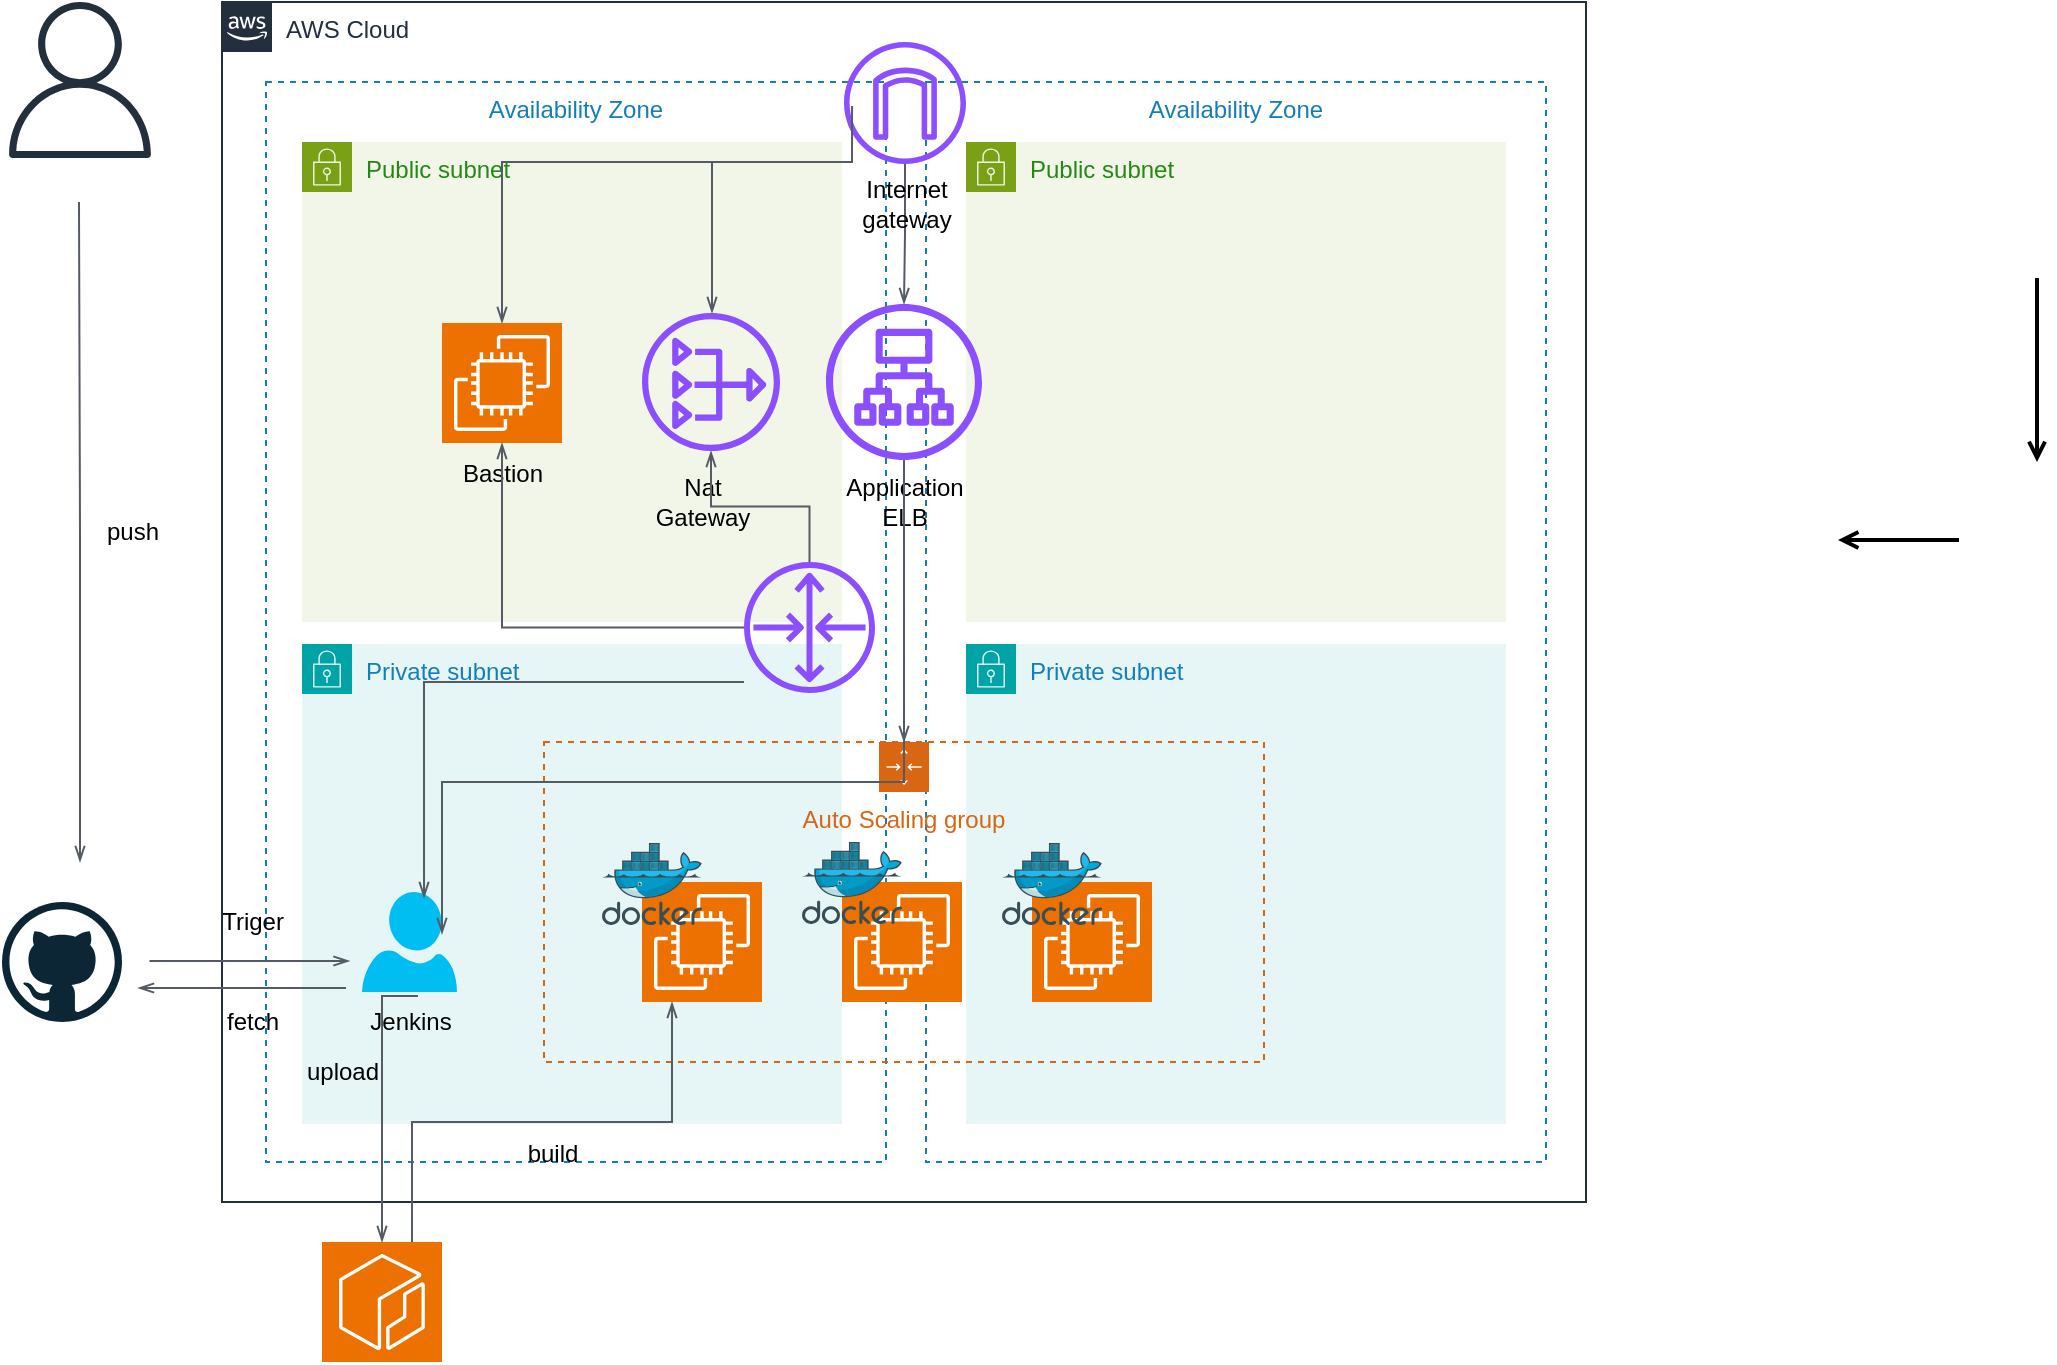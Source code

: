 <mxfile version="24.7.17">
  <diagram id="Ht1M8jgEwFfnCIfOTk4-" name="Page-1">
    <mxGraphModel dx="1434" dy="746" grid="0" gridSize="10" guides="1" tooltips="1" connect="1" arrows="1" fold="1" page="1" pageScale="1" pageWidth="1169" pageHeight="827" math="0" shadow="0">
      <root>
        <mxCell id="0" />
        <mxCell id="1" parent="0" />
        <mxCell id="UEzPUAAOIrF-is8g5C7q-74" value="AWS Cloud" style="points=[[0,0],[0.25,0],[0.5,0],[0.75,0],[1,0],[1,0.25],[1,0.5],[1,0.75],[1,1],[0.75,1],[0.5,1],[0.25,1],[0,1],[0,0.75],[0,0.5],[0,0.25]];outlineConnect=0;gradientColor=none;html=1;whiteSpace=wrap;fontSize=12;fontStyle=0;shape=mxgraph.aws4.group;grIcon=mxgraph.aws4.group_aws_cloud_alt;strokeColor=#232F3E;fillColor=none;verticalAlign=top;align=left;spacingLeft=30;fontColor=#232F3E;dashed=0;labelBackgroundColor=#ffffff;container=1;pointerEvents=0;collapsible=0;recursiveResize=0;" parent="1" vertex="1">
          <mxGeometry x="150" y="80" width="682" height="600" as="geometry" />
        </mxCell>
        <mxCell id="sERwAICpF4JVZZaVQD4F-4" value="Availability Zone" style="fillColor=none;strokeColor=#147EBA;dashed=1;verticalAlign=top;fontStyle=0;fontColor=#147EBA;whiteSpace=wrap;html=1;" vertex="1" parent="UEzPUAAOIrF-is8g5C7q-74">
          <mxGeometry x="22" y="40" width="310" height="540" as="geometry" />
        </mxCell>
        <mxCell id="sERwAICpF4JVZZaVQD4F-5" value="Availability Zone" style="fillColor=none;strokeColor=#147EBA;dashed=1;verticalAlign=top;fontStyle=0;fontColor=#147EBA;whiteSpace=wrap;html=1;" vertex="1" parent="UEzPUAAOIrF-is8g5C7q-74">
          <mxGeometry x="352" y="40" width="310" height="540" as="geometry" />
        </mxCell>
        <mxCell id="sERwAICpF4JVZZaVQD4F-6" value="Private subnet" style="points=[[0,0],[0.25,0],[0.5,0],[0.75,0],[1,0],[1,0.25],[1,0.5],[1,0.75],[1,1],[0.75,1],[0.5,1],[0.25,1],[0,1],[0,0.75],[0,0.5],[0,0.25]];outlineConnect=0;gradientColor=none;html=1;whiteSpace=wrap;fontSize=12;fontStyle=0;container=1;pointerEvents=0;collapsible=0;recursiveResize=0;shape=mxgraph.aws4.group;grIcon=mxgraph.aws4.group_security_group;grStroke=0;strokeColor=#00A4A6;fillColor=#E6F6F7;verticalAlign=top;align=left;spacingLeft=30;fontColor=#147EBA;dashed=0;" vertex="1" parent="UEzPUAAOIrF-is8g5C7q-74">
          <mxGeometry x="40" y="321" width="270" height="240" as="geometry" />
        </mxCell>
        <mxCell id="sERwAICpF4JVZZaVQD4F-29" value="Jenkins" style="text;html=1;align=center;verticalAlign=middle;resizable=0;points=[];autosize=1;strokeColor=none;fillColor=none;" vertex="1" parent="sERwAICpF4JVZZaVQD4F-6">
          <mxGeometry x="23.75" y="174" width="60" height="30" as="geometry" />
        </mxCell>
        <mxCell id="sERwAICpF4JVZZaVQD4F-41" value="" style="edgeStyle=orthogonalEdgeStyle;html=1;endArrow=openThin;elbow=vertical;startArrow=none;endFill=0;strokeColor=#545B64;rounded=0;" edge="1" parent="sERwAICpF4JVZZaVQD4F-6">
          <mxGeometry width="100" relative="1" as="geometry">
            <mxPoint x="-76.25" y="158.5" as="sourcePoint" />
            <mxPoint x="23.75" y="158.5" as="targetPoint" />
          </mxGeometry>
        </mxCell>
        <mxCell id="sERwAICpF4JVZZaVQD4F-7" value="Private subnet" style="points=[[0,0],[0.25,0],[0.5,0],[0.75,0],[1,0],[1,0.25],[1,0.5],[1,0.75],[1,1],[0.75,1],[0.5,1],[0.25,1],[0,1],[0,0.75],[0,0.5],[0,0.25]];outlineConnect=0;gradientColor=none;html=1;whiteSpace=wrap;fontSize=12;fontStyle=0;container=1;pointerEvents=0;collapsible=0;recursiveResize=0;shape=mxgraph.aws4.group;grIcon=mxgraph.aws4.group_security_group;grStroke=0;strokeColor=#00A4A6;fillColor=#E6F6F7;verticalAlign=top;align=left;spacingLeft=30;fontColor=#147EBA;dashed=0;" vertex="1" parent="UEzPUAAOIrF-is8g5C7q-74">
          <mxGeometry x="372" y="321" width="270" height="240" as="geometry" />
        </mxCell>
        <mxCell id="sERwAICpF4JVZZaVQD4F-8" value="Public subnet" style="points=[[0,0],[0.25,0],[0.5,0],[0.75,0],[1,0],[1,0.25],[1,0.5],[1,0.75],[1,1],[0.75,1],[0.5,1],[0.25,1],[0,1],[0,0.75],[0,0.5],[0,0.25]];outlineConnect=0;gradientColor=none;html=1;whiteSpace=wrap;fontSize=12;fontStyle=0;container=1;pointerEvents=0;collapsible=0;recursiveResize=0;shape=mxgraph.aws4.group;grIcon=mxgraph.aws4.group_security_group;grStroke=0;strokeColor=#7AA116;fillColor=#F2F6E8;verticalAlign=top;align=left;spacingLeft=30;fontColor=#248814;dashed=0;" vertex="1" parent="UEzPUAAOIrF-is8g5C7q-74">
          <mxGeometry x="40" y="70" width="270" height="240" as="geometry" />
        </mxCell>
        <mxCell id="sERwAICpF4JVZZaVQD4F-16" value="" style="sketch=0;points=[[0,0,0],[0.25,0,0],[0.5,0,0],[0.75,0,0],[1,0,0],[0,1,0],[0.25,1,0],[0.5,1,0],[0.75,1,0],[1,1,0],[0,0.25,0],[0,0.5,0],[0,0.75,0],[1,0.25,0],[1,0.5,0],[1,0.75,0]];outlineConnect=0;fontColor=#232F3E;fillColor=#ED7100;strokeColor=#ffffff;dashed=0;verticalLabelPosition=bottom;verticalAlign=top;align=center;html=1;fontSize=12;fontStyle=0;aspect=fixed;shape=mxgraph.aws4.resourceIcon;resIcon=mxgraph.aws4.ec2;" vertex="1" parent="sERwAICpF4JVZZaVQD4F-8">
          <mxGeometry x="70" y="90.5" width="60" height="60" as="geometry" />
        </mxCell>
        <mxCell id="sERwAICpF4JVZZaVQD4F-25" value="Bastion" style="text;html=1;align=center;verticalAlign=middle;resizable=0;points=[];autosize=1;strokeColor=none;fillColor=none;" vertex="1" parent="sERwAICpF4JVZZaVQD4F-8">
          <mxGeometry x="70" y="150.5" width="60" height="30" as="geometry" />
        </mxCell>
        <mxCell id="sERwAICpF4JVZZaVQD4F-15" value="" style="sketch=0;outlineConnect=0;fontColor=#232F3E;gradientColor=none;fillColor=#8C4FFF;strokeColor=none;dashed=0;verticalLabelPosition=bottom;verticalAlign=top;align=center;html=1;fontSize=12;fontStyle=0;aspect=fixed;pointerEvents=1;shape=mxgraph.aws4.nat_gateway;" vertex="1" parent="sERwAICpF4JVZZaVQD4F-8">
          <mxGeometry x="170" y="85.5" width="69" height="69" as="geometry" />
        </mxCell>
        <mxCell id="sERwAICpF4JVZZaVQD4F-9" value="Public subnet" style="points=[[0,0],[0.25,0],[0.5,0],[0.75,0],[1,0],[1,0.25],[1,0.5],[1,0.75],[1,1],[0.75,1],[0.5,1],[0.25,1],[0,1],[0,0.75],[0,0.5],[0,0.25]];outlineConnect=0;gradientColor=none;html=1;whiteSpace=wrap;fontSize=12;fontStyle=0;container=1;pointerEvents=0;collapsible=0;recursiveResize=0;shape=mxgraph.aws4.group;grIcon=mxgraph.aws4.group_security_group;grStroke=0;strokeColor=#7AA116;fillColor=#F2F6E8;verticalAlign=top;align=left;spacingLeft=30;fontColor=#248814;dashed=0;" vertex="1" parent="UEzPUAAOIrF-is8g5C7q-74">
          <mxGeometry x="372" y="70" width="270" height="240" as="geometry" />
        </mxCell>
        <mxCell id="sERwAICpF4JVZZaVQD4F-10" value="" style="sketch=0;outlineConnect=0;fontColor=#232F3E;gradientColor=none;fillColor=#8C4FFF;strokeColor=none;dashed=0;verticalLabelPosition=bottom;verticalAlign=top;align=center;html=1;fontSize=12;fontStyle=0;aspect=fixed;pointerEvents=1;shape=mxgraph.aws4.application_load_balancer;" vertex="1" parent="UEzPUAAOIrF-is8g5C7q-74">
          <mxGeometry x="302" y="151" width="78" height="78" as="geometry" />
        </mxCell>
        <mxCell id="sERwAICpF4JVZZaVQD4F-11" value="Auto Scaling group" style="points=[[0,0],[0.25,0],[0.5,0],[0.75,0],[1,0],[1,0.25],[1,0.5],[1,0.75],[1,1],[0.75,1],[0.5,1],[0.25,1],[0,1],[0,0.75],[0,0.5],[0,0.25]];outlineConnect=0;gradientColor=none;html=1;whiteSpace=wrap;fontSize=12;fontStyle=0;container=1;pointerEvents=0;collapsible=0;recursiveResize=0;shape=mxgraph.aws4.groupCenter;grIcon=mxgraph.aws4.group_auto_scaling_group;grStroke=1;strokeColor=#D86613;fillColor=none;verticalAlign=top;align=center;fontColor=#D86613;dashed=1;spacingTop=25;" vertex="1" parent="UEzPUAAOIrF-is8g5C7q-74">
          <mxGeometry x="161" y="370" width="360" height="160" as="geometry" />
        </mxCell>
        <mxCell id="sERwAICpF4JVZZaVQD4F-13" value="" style="sketch=0;points=[[0,0,0],[0.25,0,0],[0.5,0,0],[0.75,0,0],[1,0,0],[0,1,0],[0.25,1,0],[0.5,1,0],[0.75,1,0],[1,1,0],[0,0.25,0],[0,0.5,0],[0,0.75,0],[1,0.25,0],[1,0.5,0],[1,0.75,0]];outlineConnect=0;fontColor=#232F3E;fillColor=#ED7100;strokeColor=#ffffff;dashed=0;verticalLabelPosition=bottom;verticalAlign=top;align=center;html=1;fontSize=12;fontStyle=0;aspect=fixed;shape=mxgraph.aws4.resourceIcon;resIcon=mxgraph.aws4.ec2;" vertex="1" parent="sERwAICpF4JVZZaVQD4F-11">
          <mxGeometry x="149" y="70" width="60" height="60" as="geometry" />
        </mxCell>
        <mxCell id="sERwAICpF4JVZZaVQD4F-14" value="" style="sketch=0;points=[[0,0,0],[0.25,0,0],[0.5,0,0],[0.75,0,0],[1,0,0],[0,1,0],[0.25,1,0],[0.5,1,0],[0.75,1,0],[1,1,0],[0,0.25,0],[0,0.5,0],[0,0.75,0],[1,0.25,0],[1,0.5,0],[1,0.75,0]];outlineConnect=0;fontColor=#232F3E;fillColor=#ED7100;strokeColor=#ffffff;dashed=0;verticalLabelPosition=bottom;verticalAlign=top;align=center;html=1;fontSize=12;fontStyle=0;aspect=fixed;shape=mxgraph.aws4.resourceIcon;resIcon=mxgraph.aws4.ec2;" vertex="1" parent="sERwAICpF4JVZZaVQD4F-11">
          <mxGeometry x="244" y="70" width="60" height="60" as="geometry" />
        </mxCell>
        <mxCell id="sERwAICpF4JVZZaVQD4F-22" value="" style="image;sketch=0;aspect=fixed;html=1;points=[];align=center;fontSize=12;image=img/lib/mscae/Docker.svg;" vertex="1" parent="sERwAICpF4JVZZaVQD4F-11">
          <mxGeometry x="129" y="50" width="50" height="41" as="geometry" />
        </mxCell>
        <mxCell id="sERwAICpF4JVZZaVQD4F-1" value="" style="sketch=0;points=[[0,0,0],[0.25,0,0],[0.5,0,0],[0.75,0,0],[1,0,0],[0,1,0],[0.25,1,0],[0.5,1,0],[0.75,1,0],[1,1,0],[0,0.25,0],[0,0.5,0],[0,0.75,0],[1,0.25,0],[1,0.5,0],[1,0.75,0]];outlineConnect=0;fontColor=#232F3E;fillColor=#ED7100;strokeColor=#ffffff;dashed=0;verticalLabelPosition=bottom;verticalAlign=top;align=center;html=1;fontSize=12;fontStyle=0;aspect=fixed;shape=mxgraph.aws4.resourceIcon;resIcon=mxgraph.aws4.ec2;" vertex="1" parent="UEzPUAAOIrF-is8g5C7q-74">
          <mxGeometry x="210" y="440" width="60" height="60" as="geometry" />
        </mxCell>
        <mxCell id="sERwAICpF4JVZZaVQD4F-18" value="" style="sketch=0;outlineConnect=0;fontColor=#232F3E;gradientColor=none;fillColor=#8C4FFF;strokeColor=none;dashed=0;verticalLabelPosition=bottom;verticalAlign=top;align=center;html=1;fontSize=12;fontStyle=0;aspect=fixed;pointerEvents=1;shape=mxgraph.aws4.internet_gateway;" vertex="1" parent="UEzPUAAOIrF-is8g5C7q-74">
          <mxGeometry x="311" y="20" width="61" height="61" as="geometry" />
        </mxCell>
        <mxCell id="sERwAICpF4JVZZaVQD4F-19" value="" style="sketch=0;outlineConnect=0;fontColor=#232F3E;gradientColor=none;fillColor=#8C4FFF;strokeColor=none;dashed=0;verticalLabelPosition=bottom;verticalAlign=top;align=center;html=1;fontSize=12;fontStyle=0;aspect=fixed;pointerEvents=1;shape=mxgraph.aws4.router;" vertex="1" parent="UEzPUAAOIrF-is8g5C7q-74">
          <mxGeometry x="261" y="280" width="65.5" height="65.5" as="geometry" />
        </mxCell>
        <mxCell id="sERwAICpF4JVZZaVQD4F-20" value="" style="verticalLabelPosition=bottom;html=1;verticalAlign=top;align=center;strokeColor=none;fillColor=#00BEF2;shape=mxgraph.azure.user;" vertex="1" parent="UEzPUAAOIrF-is8g5C7q-74">
          <mxGeometry x="70" y="445" width="47.5" height="50" as="geometry" />
        </mxCell>
        <mxCell id="sERwAICpF4JVZZaVQD4F-21" value="" style="image;sketch=0;aspect=fixed;html=1;points=[];align=center;fontSize=12;image=img/lib/mscae/Docker.svg;" vertex="1" parent="UEzPUAAOIrF-is8g5C7q-74">
          <mxGeometry x="190" y="420.5" width="50" height="41" as="geometry" />
        </mxCell>
        <mxCell id="sERwAICpF4JVZZaVQD4F-23" value="" style="image;sketch=0;aspect=fixed;html=1;points=[];align=center;fontSize=12;image=img/lib/mscae/Docker.svg;" vertex="1" parent="UEzPUAAOIrF-is8g5C7q-74">
          <mxGeometry x="390" y="420.5" width="50" height="41" as="geometry" />
        </mxCell>
        <mxCell id="sERwAICpF4JVZZaVQD4F-24" value="" style="edgeStyle=orthogonalEdgeStyle;html=1;endArrow=openThin;elbow=vertical;startArrow=none;endFill=0;strokeColor=#545B64;rounded=0;" edge="1" parent="UEzPUAAOIrF-is8g5C7q-74" source="sERwAICpF4JVZZaVQD4F-18" target="sERwAICpF4JVZZaVQD4F-10">
          <mxGeometry width="100" relative="1" as="geometry">
            <mxPoint x="-210" y="170" as="sourcePoint" />
            <mxPoint x="-110" y="170" as="targetPoint" />
          </mxGeometry>
        </mxCell>
        <mxCell id="sERwAICpF4JVZZaVQD4F-26" value="Nat&lt;div&gt;Gateway&lt;/div&gt;" style="text;html=1;align=center;verticalAlign=middle;resizable=0;points=[];autosize=1;strokeColor=none;fillColor=none;" vertex="1" parent="UEzPUAAOIrF-is8g5C7q-74">
          <mxGeometry x="204.5" y="230" width="70" height="40" as="geometry" />
        </mxCell>
        <mxCell id="sERwAICpF4JVZZaVQD4F-27" value="Application&lt;div&gt;ELB&lt;/div&gt;" style="text;html=1;align=center;verticalAlign=middle;resizable=0;points=[];autosize=1;strokeColor=none;fillColor=none;" vertex="1" parent="UEzPUAAOIrF-is8g5C7q-74">
          <mxGeometry x="301" y="230" width="80" height="40" as="geometry" />
        </mxCell>
        <mxCell id="sERwAICpF4JVZZaVQD4F-28" value="Internet&lt;div&gt;gateway&lt;/div&gt;" style="text;html=1;align=center;verticalAlign=middle;resizable=0;points=[];autosize=1;strokeColor=none;fillColor=none;" vertex="1" parent="UEzPUAAOIrF-is8g5C7q-74">
          <mxGeometry x="306.5" y="81" width="70" height="40" as="geometry" />
        </mxCell>
        <mxCell id="sERwAICpF4JVZZaVQD4F-30" value="" style="edgeStyle=orthogonalEdgeStyle;html=1;endArrow=openThin;elbow=vertical;startArrow=none;endFill=0;strokeColor=#545B64;rounded=0;" edge="1" parent="UEzPUAAOIrF-is8g5C7q-74" source="sERwAICpF4JVZZaVQD4F-18" target="sERwAICpF4JVZZaVQD4F-15">
          <mxGeometry width="100" relative="1" as="geometry">
            <mxPoint x="352" y="91" as="sourcePoint" />
            <mxPoint x="351" y="161" as="targetPoint" />
            <Array as="points">
              <mxPoint x="245" y="80" />
            </Array>
          </mxGeometry>
        </mxCell>
        <mxCell id="sERwAICpF4JVZZaVQD4F-31" value="" style="edgeStyle=orthogonalEdgeStyle;html=1;endArrow=openThin;elbow=vertical;startArrow=none;endFill=0;strokeColor=#545B64;rounded=0;entryX=0.5;entryY=0;entryDx=0;entryDy=0;entryPerimeter=0;exitX=0.066;exitY=0.525;exitDx=0;exitDy=0;exitPerimeter=0;" edge="1" parent="UEzPUAAOIrF-is8g5C7q-74" source="sERwAICpF4JVZZaVQD4F-18" target="sERwAICpF4JVZZaVQD4F-16">
          <mxGeometry width="100" relative="1" as="geometry">
            <mxPoint x="321" y="61" as="sourcePoint" />
            <mxPoint x="255" y="166" as="targetPoint" />
            <Array as="points">
              <mxPoint x="315" y="80" />
              <mxPoint x="140" y="80" />
            </Array>
          </mxGeometry>
        </mxCell>
        <mxCell id="sERwAICpF4JVZZaVQD4F-33" value="" style="edgeStyle=orthogonalEdgeStyle;html=1;endArrow=openThin;elbow=vertical;startArrow=none;endFill=0;strokeColor=#545B64;rounded=0;entryX=0.5;entryY=0;entryDx=0;entryDy=0;" edge="1" parent="UEzPUAAOIrF-is8g5C7q-74" source="sERwAICpF4JVZZaVQD4F-27" target="sERwAICpF4JVZZaVQD4F-11">
          <mxGeometry width="100" relative="1" as="geometry">
            <mxPoint x="352" y="91" as="sourcePoint" />
            <mxPoint x="351" y="161" as="targetPoint" />
          </mxGeometry>
        </mxCell>
        <mxCell id="sERwAICpF4JVZZaVQD4F-35" value="" style="edgeStyle=orthogonalEdgeStyle;html=1;endArrow=openThin;elbow=vertical;startArrow=none;endFill=0;strokeColor=#545B64;rounded=0;" edge="1" parent="UEzPUAAOIrF-is8g5C7q-74" source="sERwAICpF4JVZZaVQD4F-19" target="sERwAICpF4JVZZaVQD4F-16">
          <mxGeometry width="100" relative="1" as="geometry">
            <mxPoint x="160" y="340" as="sourcePoint" />
            <mxPoint x="260" y="340" as="targetPoint" />
          </mxGeometry>
        </mxCell>
        <mxCell id="sERwAICpF4JVZZaVQD4F-36" value="" style="edgeStyle=orthogonalEdgeStyle;html=1;endArrow=none;elbow=vertical;startArrow=openThin;startFill=0;strokeColor=#545B64;rounded=0;" edge="1" parent="UEzPUAAOIrF-is8g5C7q-74" source="sERwAICpF4JVZZaVQD4F-15" target="sERwAICpF4JVZZaVQD4F-19">
          <mxGeometry width="100" relative="1" as="geometry">
            <mxPoint x="160" y="340" as="sourcePoint" />
            <mxPoint x="260" y="340" as="targetPoint" />
          </mxGeometry>
        </mxCell>
        <mxCell id="sERwAICpF4JVZZaVQD4F-37" value="" style="edgeStyle=orthogonalEdgeStyle;html=1;endArrow=openThin;elbow=vertical;startArrow=none;endFill=0;strokeColor=#545B64;rounded=0;entryX=0.653;entryY=0.06;entryDx=0;entryDy=0;entryPerimeter=0;" edge="1" parent="UEzPUAAOIrF-is8g5C7q-74" source="sERwAICpF4JVZZaVQD4F-19" target="sERwAICpF4JVZZaVQD4F-20">
          <mxGeometry width="100" relative="1" as="geometry">
            <mxPoint x="160" y="340" as="sourcePoint" />
            <mxPoint x="260" y="340" as="targetPoint" />
            <Array as="points">
              <mxPoint x="101" y="340" />
            </Array>
          </mxGeometry>
        </mxCell>
        <mxCell id="sERwAICpF4JVZZaVQD4F-38" value="" style="edgeStyle=orthogonalEdgeStyle;html=1;endArrow=none;elbow=vertical;startArrow=openThin;startFill=0;strokeColor=#545B64;rounded=0;exitX=0.842;exitY=0.42;exitDx=0;exitDy=0;exitPerimeter=0;" edge="1" parent="UEzPUAAOIrF-is8g5C7q-74" source="sERwAICpF4JVZZaVQD4F-20" target="sERwAICpF4JVZZaVQD4F-10">
          <mxGeometry width="100" relative="1" as="geometry">
            <mxPoint x="160" y="340" as="sourcePoint" />
            <mxPoint x="260" y="340" as="targetPoint" />
            <Array as="points">
              <mxPoint x="110" y="390" />
              <mxPoint x="341" y="390" />
            </Array>
          </mxGeometry>
        </mxCell>
        <mxCell id="sERwAICpF4JVZZaVQD4F-42" value="Triger" style="text;html=1;align=center;verticalAlign=middle;resizable=0;points=[];autosize=1;strokeColor=none;fillColor=none;" vertex="1" parent="UEzPUAAOIrF-is8g5C7q-74">
          <mxGeometry x="-10" y="445" width="50" height="30" as="geometry" />
        </mxCell>
        <mxCell id="sERwAICpF4JVZZaVQD4F-43" value="fetch" style="text;html=1;align=center;verticalAlign=middle;resizable=0;points=[];autosize=1;strokeColor=none;fillColor=none;" vertex="1" parent="UEzPUAAOIrF-is8g5C7q-74">
          <mxGeometry x="-10" y="495" width="50" height="30" as="geometry" />
        </mxCell>
        <mxCell id="sERwAICpF4JVZZaVQD4F-47" value="build" style="text;html=1;align=center;verticalAlign=middle;resizable=0;points=[];autosize=1;strokeColor=none;fillColor=none;" vertex="1" parent="UEzPUAAOIrF-is8g5C7q-74">
          <mxGeometry x="140" y="561" width="50" height="30" as="geometry" />
        </mxCell>
        <mxCell id="sERwAICpF4JVZZaVQD4F-51" value="upload" style="text;html=1;align=center;verticalAlign=middle;resizable=0;points=[];autosize=1;strokeColor=none;fillColor=none;" vertex="1" parent="UEzPUAAOIrF-is8g5C7q-74">
          <mxGeometry x="30" y="520" width="60" height="30" as="geometry" />
        </mxCell>
        <mxCell id="UEzPUAAOIrF-is8g5C7q-104" style="edgeStyle=orthogonalEdgeStyle;rounded=0;orthogonalLoop=1;jettySize=auto;html=1;endArrow=open;endFill=0;strokeWidth=2;" parent="1" edge="1">
          <mxGeometry relative="1" as="geometry">
            <mxPoint x="1057.5" y="218" as="sourcePoint" />
            <mxPoint x="1057.5" y="310" as="targetPoint" />
          </mxGeometry>
        </mxCell>
        <mxCell id="UEzPUAAOIrF-is8g5C7q-101" value="" style="edgeStyle=orthogonalEdgeStyle;rounded=0;orthogonalLoop=1;jettySize=auto;html=1;endArrow=open;endFill=0;strokeWidth=2;" parent="1" edge="1">
          <mxGeometry relative="1" as="geometry">
            <mxPoint x="1018.5" y="349" as="sourcePoint" />
            <mxPoint x="958" y="349" as="targetPoint" />
          </mxGeometry>
        </mxCell>
        <mxCell id="sERwAICpF4JVZZaVQD4F-17" value="" style="dashed=0;outlineConnect=0;html=1;align=center;labelPosition=center;verticalLabelPosition=bottom;verticalAlign=top;shape=mxgraph.weblogos.github" vertex="1" parent="1">
          <mxGeometry x="40" y="530" width="60" height="60" as="geometry" />
        </mxCell>
        <mxCell id="sERwAICpF4JVZZaVQD4F-40" value="" style="edgeStyle=orthogonalEdgeStyle;html=1;endArrow=none;elbow=vertical;startArrow=openThin;startFill=0;strokeColor=#545B64;rounded=0;entryX=0.171;entryY=-0.067;entryDx=0;entryDy=0;entryPerimeter=0;" edge="1" parent="1">
          <mxGeometry width="100" relative="1" as="geometry">
            <mxPoint x="108" y="573" as="sourcePoint" />
            <mxPoint x="212.01" y="572.99" as="targetPoint" />
            <Array as="points">
              <mxPoint x="118" y="573" />
              <mxPoint x="118" y="573" />
            </Array>
          </mxGeometry>
        </mxCell>
        <mxCell id="sERwAICpF4JVZZaVQD4F-44" value="" style="sketch=0;outlineConnect=0;fontColor=#232F3E;gradientColor=none;fillColor=#232F3D;strokeColor=none;dashed=0;verticalLabelPosition=bottom;verticalAlign=top;align=center;html=1;fontSize=12;fontStyle=0;aspect=fixed;pointerEvents=1;shape=mxgraph.aws4.user;" vertex="1" parent="1">
          <mxGeometry x="40" y="80" width="78" height="78" as="geometry" />
        </mxCell>
        <mxCell id="sERwAICpF4JVZZaVQD4F-45" value="" style="edgeStyle=orthogonalEdgeStyle;html=1;endArrow=openThin;elbow=vertical;startArrow=none;endFill=0;strokeColor=#545B64;rounded=0;" edge="1" parent="1">
          <mxGeometry width="100" relative="1" as="geometry">
            <mxPoint x="78.5" y="180" as="sourcePoint" />
            <mxPoint x="79" y="510" as="targetPoint" />
          </mxGeometry>
        </mxCell>
        <mxCell id="sERwAICpF4JVZZaVQD4F-46" value="push" style="text;html=1;align=center;verticalAlign=middle;resizable=0;points=[];autosize=1;strokeColor=none;fillColor=none;" vertex="1" parent="1">
          <mxGeometry x="80" y="330" width="50" height="30" as="geometry" />
        </mxCell>
        <mxCell id="sERwAICpF4JVZZaVQD4F-48" value="" style="edgeStyle=orthogonalEdgeStyle;html=1;endArrow=none;elbow=vertical;startArrow=openThin;startFill=0;strokeColor=#545B64;rounded=0;exitX=0.25;exitY=1;exitDx=0;exitDy=0;exitPerimeter=0;entryX=0.75;entryY=0;entryDx=0;entryDy=0;entryPerimeter=0;" edge="1" parent="1" source="sERwAICpF4JVZZaVQD4F-1" target="sERwAICpF4JVZZaVQD4F-49">
          <mxGeometry width="100" relative="1" as="geometry">
            <mxPoint x="170" y="730" as="sourcePoint" />
            <mxPoint x="260" y="740" as="targetPoint" />
          </mxGeometry>
        </mxCell>
        <mxCell id="sERwAICpF4JVZZaVQD4F-49" value="" style="sketch=0;points=[[0,0,0],[0.25,0,0],[0.5,0,0],[0.75,0,0],[1,0,0],[0,1,0],[0.25,1,0],[0.5,1,0],[0.75,1,0],[1,1,0],[0,0.25,0],[0,0.5,0],[0,0.75,0],[1,0.25,0],[1,0.5,0],[1,0.75,0]];outlineConnect=0;fontColor=#232F3E;fillColor=#ED7100;strokeColor=#ffffff;dashed=0;verticalLabelPosition=bottom;verticalAlign=top;align=center;html=1;fontSize=12;fontStyle=0;aspect=fixed;shape=mxgraph.aws4.resourceIcon;resIcon=mxgraph.aws4.ecr;" vertex="1" parent="1">
          <mxGeometry x="200" y="700" width="60" height="60" as="geometry" />
        </mxCell>
        <mxCell id="sERwAICpF4JVZZaVQD4F-50" value="" style="edgeStyle=orthogonalEdgeStyle;html=1;endArrow=none;elbow=vertical;startArrow=openThin;startFill=0;strokeColor=#545B64;rounded=0;exitX=0.5;exitY=0;exitDx=0;exitDy=0;exitPerimeter=0;entryX=0.571;entryY=0.067;entryDx=0;entryDy=0;entryPerimeter=0;" edge="1" parent="1" source="sERwAICpF4JVZZaVQD4F-49" target="sERwAICpF4JVZZaVQD4F-29">
          <mxGeometry width="100" relative="1" as="geometry">
            <mxPoint x="310" y="520" as="sourcePoint" />
            <mxPoint x="410" y="520" as="targetPoint" />
            <Array as="points">
              <mxPoint x="230" y="577" />
            </Array>
          </mxGeometry>
        </mxCell>
      </root>
    </mxGraphModel>
  </diagram>
</mxfile>
